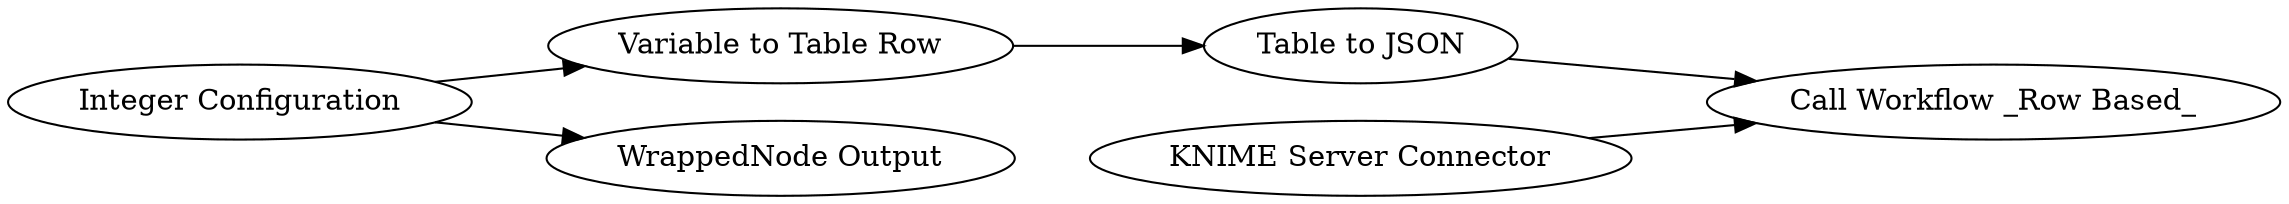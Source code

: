 digraph {
	4 -> 7
	4 -> 3
	7 -> 5
	5 -> 15
	10 -> 15
	5 [label="Table to JSON"]
	7 [label="Variable to Table Row"]
	4 [label="Integer Configuration"]
	15 [label="Call Workflow _Row Based_"]
	3 [label="WrappedNode Output"]
	10 [label="KNIME Server Connector"]
	rankdir=LR
}
